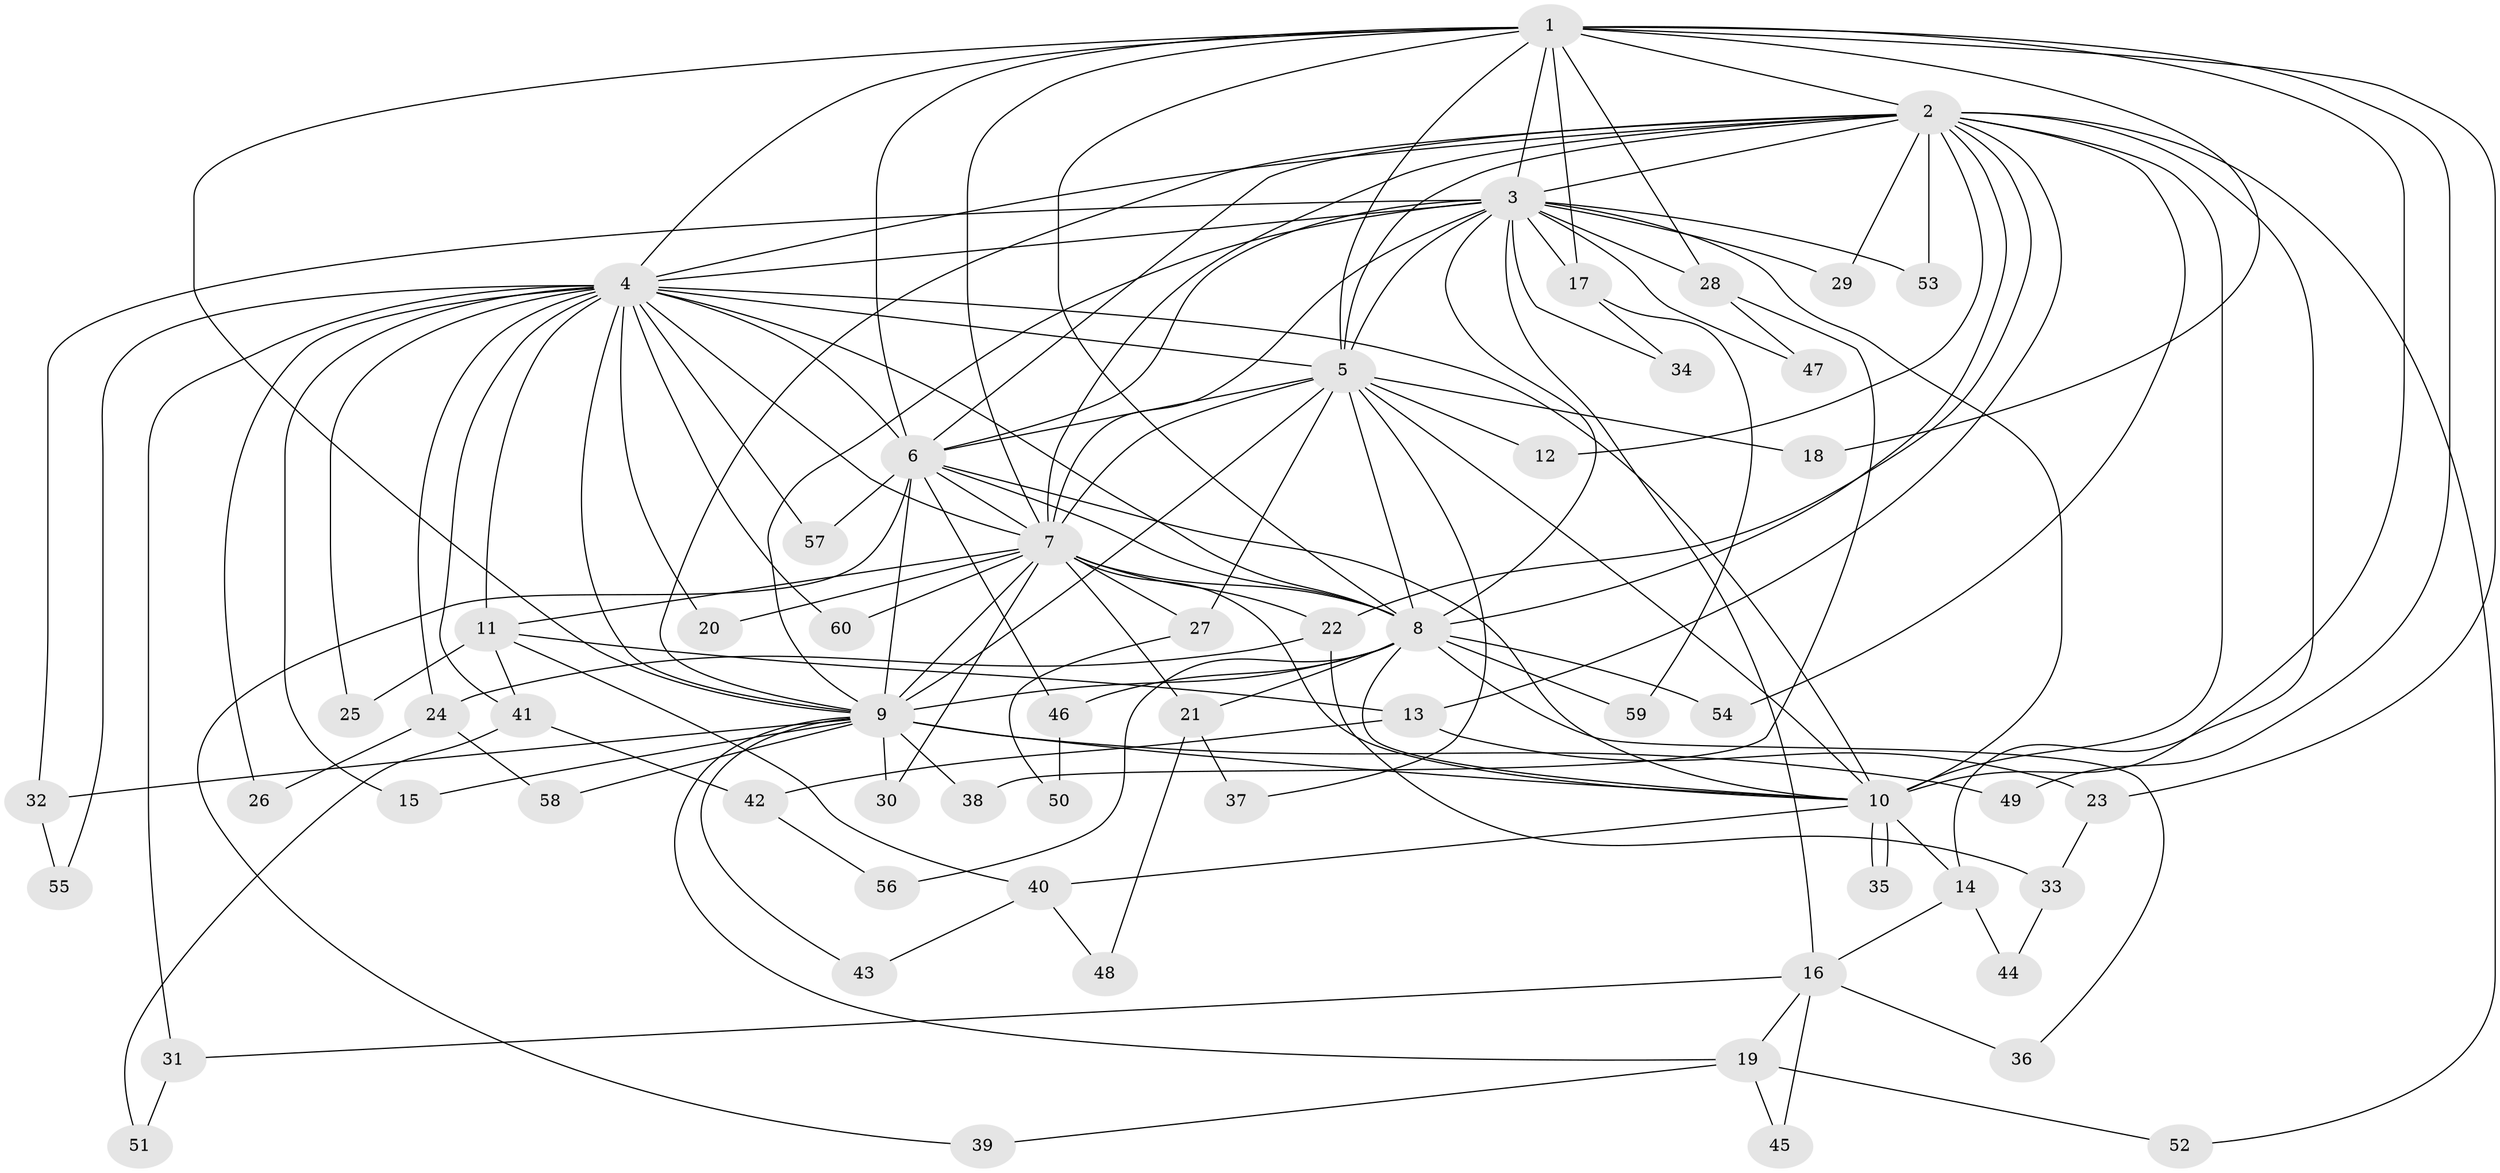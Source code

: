// Generated by graph-tools (version 1.1) at 2025/01/03/09/25 03:01:21]
// undirected, 60 vertices, 145 edges
graph export_dot {
graph [start="1"]
  node [color=gray90,style=filled];
  1;
  2;
  3;
  4;
  5;
  6;
  7;
  8;
  9;
  10;
  11;
  12;
  13;
  14;
  15;
  16;
  17;
  18;
  19;
  20;
  21;
  22;
  23;
  24;
  25;
  26;
  27;
  28;
  29;
  30;
  31;
  32;
  33;
  34;
  35;
  36;
  37;
  38;
  39;
  40;
  41;
  42;
  43;
  44;
  45;
  46;
  47;
  48;
  49;
  50;
  51;
  52;
  53;
  54;
  55;
  56;
  57;
  58;
  59;
  60;
  1 -- 2;
  1 -- 3;
  1 -- 4;
  1 -- 5;
  1 -- 6;
  1 -- 7;
  1 -- 8;
  1 -- 9;
  1 -- 10;
  1 -- 17;
  1 -- 18;
  1 -- 23;
  1 -- 28;
  1 -- 49;
  2 -- 3;
  2 -- 4;
  2 -- 5;
  2 -- 6;
  2 -- 7;
  2 -- 8;
  2 -- 9;
  2 -- 10;
  2 -- 12;
  2 -- 13;
  2 -- 14;
  2 -- 22;
  2 -- 29;
  2 -- 52;
  2 -- 53;
  2 -- 54;
  3 -- 4;
  3 -- 5;
  3 -- 6;
  3 -- 7;
  3 -- 8;
  3 -- 9;
  3 -- 10;
  3 -- 16;
  3 -- 17;
  3 -- 28;
  3 -- 29;
  3 -- 32;
  3 -- 34;
  3 -- 47;
  3 -- 53;
  4 -- 5;
  4 -- 6;
  4 -- 7;
  4 -- 8;
  4 -- 9;
  4 -- 10;
  4 -- 11;
  4 -- 15;
  4 -- 20;
  4 -- 24;
  4 -- 25;
  4 -- 26;
  4 -- 31;
  4 -- 41;
  4 -- 55;
  4 -- 57;
  4 -- 60;
  5 -- 6;
  5 -- 7;
  5 -- 8;
  5 -- 9;
  5 -- 10;
  5 -- 12;
  5 -- 18;
  5 -- 27;
  5 -- 37;
  6 -- 7;
  6 -- 8;
  6 -- 9;
  6 -- 10;
  6 -- 39;
  6 -- 46;
  6 -- 57;
  7 -- 8;
  7 -- 9;
  7 -- 10;
  7 -- 11;
  7 -- 20;
  7 -- 21;
  7 -- 22;
  7 -- 27;
  7 -- 30;
  7 -- 60;
  8 -- 9;
  8 -- 10;
  8 -- 21;
  8 -- 36;
  8 -- 46;
  8 -- 54;
  8 -- 56;
  8 -- 59;
  9 -- 10;
  9 -- 15;
  9 -- 19;
  9 -- 30;
  9 -- 32;
  9 -- 38;
  9 -- 43;
  9 -- 49;
  9 -- 58;
  10 -- 14;
  10 -- 35;
  10 -- 35;
  10 -- 40;
  11 -- 13;
  11 -- 25;
  11 -- 40;
  11 -- 41;
  13 -- 23;
  13 -- 42;
  14 -- 16;
  14 -- 44;
  16 -- 19;
  16 -- 31;
  16 -- 36;
  16 -- 45;
  17 -- 34;
  17 -- 59;
  19 -- 39;
  19 -- 45;
  19 -- 52;
  21 -- 37;
  21 -- 48;
  22 -- 24;
  22 -- 33;
  23 -- 33;
  24 -- 26;
  24 -- 58;
  27 -- 50;
  28 -- 38;
  28 -- 47;
  31 -- 51;
  32 -- 55;
  33 -- 44;
  40 -- 43;
  40 -- 48;
  41 -- 42;
  41 -- 51;
  42 -- 56;
  46 -- 50;
}
